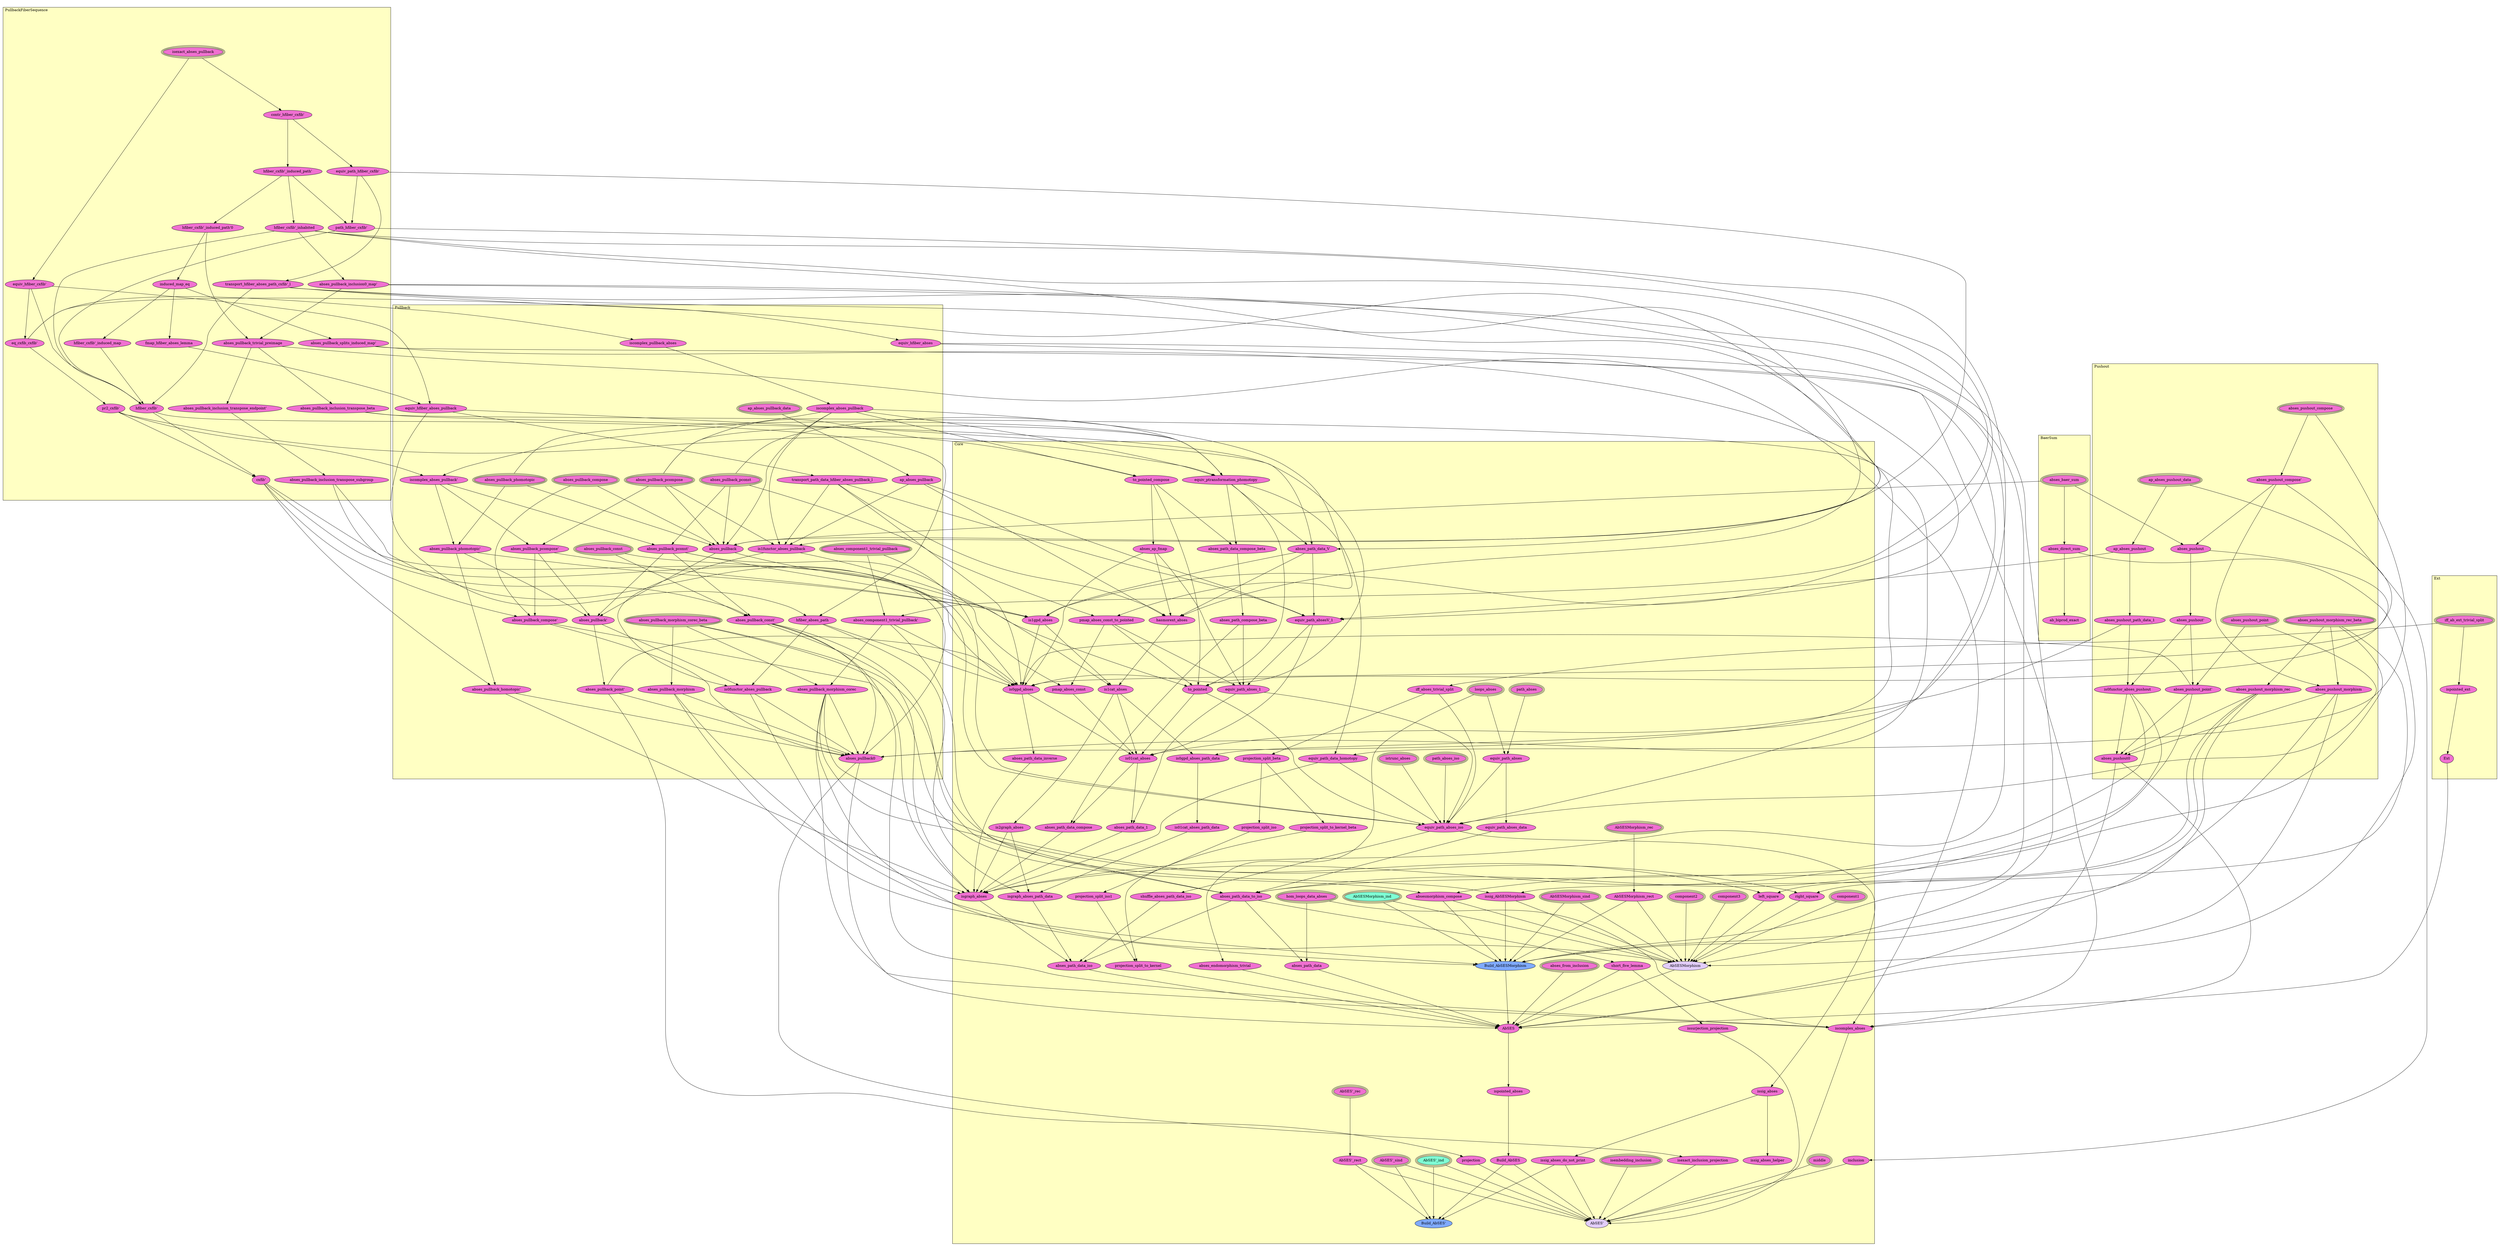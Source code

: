 digraph HoTT_Algebra_AbGroups_AbSES {
  graph [ratio=0.5]
  node [style=filled]
Core_shuffle_abses_path_data_iso [label="shuffle_abses_path_data_iso", URL=<Core.html#shuffle_abses_path_data_iso>, fillcolor="#F070D1"] ;
Pushout_abses_pushout_compose [label="abses_pushout_compose", URL=<Pushout.html#abses_pushout_compose>, peripheries=3, fillcolor="#F070D1"] ;
Core_abses_path_data_iso [label="abses_path_data_iso", URL=<Core.html#abses_path_data_iso>, fillcolor="#F070D1"] ;
Pushout_abses_pushout_compose_ [label="abses_pushout_compose'", URL=<Pushout.html#abses_pushout_compose'>, fillcolor="#F070D1"] ;
Core_AbSES [label="AbSES", URL=<Core.html#AbSES>, fillcolor="#F070D1"] ;
Core_ispointed_abses [label="ispointed_abses", URL=<Core.html#ispointed_abses>, fillcolor="#F070D1"] ;
Pushout_abses_pushout [label="abses_pushout", URL=<Pushout.html#abses_pushout>, fillcolor="#F070D1"] ;
Core_iscomplex_abses [label="iscomplex_abses", URL=<Core.html#iscomplex_abses>, fillcolor="#F070D1"] ;
Pushout_abses_pushout_ [label="abses_pushout'", URL=<Pushout.html#abses_pushout'>, fillcolor="#F070D1"] ;
Core_issig_abses [label="issig_abses", URL=<Core.html#issig_abses>, fillcolor="#F070D1"] ;
Pushout_abses_pushout_point [label="abses_pushout_point", URL=<Pushout.html#abses_pushout_point>, peripheries=3, fillcolor="#F070D1"] ;
Core_issig_abses_helper [label="issig_abses_helper", URL=<Core.html#issig_abses_helper>, fillcolor="#F070D1"] ;
Pushout_abses_pushout_point_ [label="abses_pushout_point'", URL=<Pushout.html#abses_pushout_point'>, fillcolor="#F070D1"] ;
Core_issig_abses_do_not_print [label="issig_abses_do_not_print", URL=<Core.html#issig_abses_do_not_print>, fillcolor="#F070D1"] ;
Pushout_ap_abses_pushout_data [label="ap_abses_pushout_data", URL=<Pushout.html#ap_abses_pushout_data>, peripheries=3, fillcolor="#F070D1"] ;
Pushout_ap_abses_pushout [label="ap_abses_pushout", URL=<Pushout.html#ap_abses_pushout>, fillcolor="#F070D1"] ;
Core_Build_AbSES [label="Build_AbSES", URL=<Core.html#Build_AbSES>, fillcolor="#F070D1"] ;
Core_isexact_inclusion_projection [label="isexact_inclusion_projection", URL=<Core.html#isexact_inclusion_projection>, fillcolor="#F070D1"] ;
Pushout_abses_pushout_path_data_1 [label="abses_pushout_path_data_1", URL=<Pushout.html#abses_pushout_path_data_1>, fillcolor="#F070D1"] ;
Core_issurjection_projection [label="issurjection_projection", URL=<Core.html#issurjection_projection>, fillcolor="#F070D1"] ;
Pushout_is0functor_abses_pushout [label="is0functor_abses_pushout", URL=<Pushout.html#is0functor_abses_pushout>, fillcolor="#F070D1"] ;
Core_isembedding_inclusion [label="isembedding_inclusion", URL=<Core.html#isembedding_inclusion>, peripheries=3, fillcolor="#F070D1"] ;
Pushout_abses_pushout_morphism_rec_beta [label="abses_pushout_morphism_rec_beta", URL=<Pushout.html#abses_pushout_morphism_rec_beta>, peripheries=3, fillcolor="#F070D1"] ;
Core_projection [label="projection", URL=<Core.html#projection>, fillcolor="#F070D1"] ;
Pushout_abses_pushout_morphism_rec [label="abses_pushout_morphism_rec", URL=<Pushout.html#abses_pushout_morphism_rec>, fillcolor="#F070D1"] ;
Core_inclusion [label="inclusion", URL=<Core.html#inclusion>, fillcolor="#F070D1"] ;
Pushout_abses_pushout_morphism [label="abses_pushout_morphism", URL=<Pushout.html#abses_pushout_morphism>, fillcolor="#F070D1"] ;
Core_middle [label="middle", URL=<Core.html#middle>, peripheries=3, fillcolor="#F070D1"] ;
Pushout_abses_pushout0 [label="abses_pushout0", URL=<Pushout.html#abses_pushout0>, fillcolor="#F070D1"] ;
PullbackFiberSequence_isexact_abses_pullback [label="isexact_abses_pullback", URL=<PullbackFiberSequence.html#isexact_abses_pullback>, peripheries=3, fillcolor="#F070D1"] ;
Core_AbSES__sind [label="AbSES'_sind", URL=<Core.html#AbSES'_sind>, peripheries=3, fillcolor="#F070D1"] ;
PullbackFiberSequence_contr_hfiber_cxfib_ [label="contr_hfiber_cxfib'", URL=<PullbackFiberSequence.html#contr_hfiber_cxfib'>, fillcolor="#F070D1"] ;
Core_AbSES__rec [label="AbSES'_rec", URL=<Core.html#AbSES'_rec>, peripheries=3, fillcolor="#F070D1"] ;
PullbackFiberSequence_hfiber_cxfib__induced_path_ [label="hfiber_cxfib'_induced_path'", URL=<PullbackFiberSequence.html#hfiber_cxfib'_induced_path'>, fillcolor="#F070D1"] ;
Core_AbSES__ind [label="AbSES'_ind", URL=<Core.html#AbSES'_ind>, peripheries=3, fillcolor="#7FFFD4"] ;
PullbackFiberSequence_hfiber_cxfib__induced_path_0 [label="hfiber_cxfib'_induced_path'0", URL=<PullbackFiberSequence.html#hfiber_cxfib'_induced_path'0>, fillcolor="#F070D1"] ;
Core_AbSES__rect [label="AbSES'_rect", URL=<Core.html#AbSES'_rect>, fillcolor="#F070D1"] ;
Core_Build_AbSES_ [label="Build_AbSES'", URL=<Core.html#Build_AbSES'>, fillcolor="#7FAAFF"] ;
PullbackFiberSequence_induced_map_eq [label="induced_map_eq", URL=<PullbackFiberSequence.html#induced_map_eq>, fillcolor="#F070D1"] ;
Core_AbSES_ [label="AbSES'", URL=<Core.html#AbSES'>, fillcolor="#E2CDFA"] ;
PullbackFiberSequence_fmap_hfiber_abses_lemma [label="fmap_hfiber_abses_lemma", URL=<PullbackFiberSequence.html#fmap_hfiber_abses_lemma>, fillcolor="#F070D1"] ;
PullbackFiberSequence_abses_pullback_splits_induced_map_ [label="abses_pullback_splits_induced_map'", URL=<PullbackFiberSequence.html#abses_pullback_splits_induced_map'>, fillcolor="#F070D1"] ;
BaerSum_abses_baer_sum [label="abses_baer_sum", URL=<BaerSum.html#abses_baer_sum>, peripheries=3, fillcolor="#F070D1"] ;
PullbackFiberSequence_hfiber_cxfib__induced_map [label="hfiber_cxfib'_induced_map", URL=<PullbackFiberSequence.html#hfiber_cxfib'_induced_map>, fillcolor="#F070D1"] ;
BaerSum_abses_direct_sum [label="abses_direct_sum", URL=<BaerSum.html#abses_direct_sum>, fillcolor="#F070D1"] ;
PullbackFiberSequence_hfiber_cxfib__inhabited [label="hfiber_cxfib'_inhabited", URL=<PullbackFiberSequence.html#hfiber_cxfib'_inhabited>, fillcolor="#F070D1"] ;
BaerSum_ab_biprod_exact [label="ab_biprod_exact", URL=<BaerSum.html#ab_biprod_exact>, fillcolor="#F070D1"] ;
PullbackFiberSequence_equiv_path_hfiber_cxfib_ [label="equiv_path_hfiber_cxfib'", URL=<PullbackFiberSequence.html#equiv_path_hfiber_cxfib'>, fillcolor="#F070D1"] ;
PullbackFiberSequence_transport_hfiber_abses_path_cxfib__l [label="transport_hfiber_abses_path_cxfib'_l", URL=<PullbackFiberSequence.html#transport_hfiber_abses_path_cxfib'_l>, fillcolor="#F070D1"] ;
PullbackFiberSequence_path_hfiber_cxfib_ [label="path_hfiber_cxfib'", URL=<PullbackFiberSequence.html#path_hfiber_cxfib'>, fillcolor="#F070D1"] ;
PullbackFiberSequence_equiv_hfiber_cxfib_ [label="equiv_hfiber_cxfib'", URL=<PullbackFiberSequence.html#equiv_hfiber_cxfib'>, fillcolor="#F070D1"] ;
PullbackFiberSequence_eq_cxfib_cxfib_ [label="eq_cxfib_cxfib'", URL=<PullbackFiberSequence.html#eq_cxfib_cxfib'>, fillcolor="#F070D1"] ;
PullbackFiberSequence_pr2_cxfib_ [label="pr2_cxfib'", URL=<PullbackFiberSequence.html#pr2_cxfib'>, fillcolor="#F070D1"] ;
PullbackFiberSequence_hfiber_cxfib_ [label="hfiber_cxfib'", URL=<PullbackFiberSequence.html#hfiber_cxfib'>, fillcolor="#F070D1"] ;
PullbackFiberSequence_cxfib_ [label="cxfib'", URL=<PullbackFiberSequence.html#cxfib'>, fillcolor="#F070D1"] ;
PullbackFiberSequence_abses_pullback_inclusion0_map_ [label="abses_pullback_inclusion0_map'", URL=<PullbackFiberSequence.html#abses_pullback_inclusion0_map'>, fillcolor="#F070D1"] ;
PullbackFiberSequence_abses_pullback_trivial_preimage [label="abses_pullback_trivial_preimage", URL=<PullbackFiberSequence.html#abses_pullback_trivial_preimage>, fillcolor="#F070D1"] ;
PullbackFiberSequence_abses_pullback_inclusion_transpose_beta [label="abses_pullback_inclusion_transpose_beta", URL=<PullbackFiberSequence.html#abses_pullback_inclusion_transpose_beta>, fillcolor="#F070D1"] ;
PullbackFiberSequence_abses_pullback_inclusion_transpose_endpoint_ [label="abses_pullback_inclusion_transpose_endpoint'", URL=<PullbackFiberSequence.html#abses_pullback_inclusion_transpose_endpoint'>, fillcolor="#F070D1"] ;
PullbackFiberSequence_abses_pullback_inclusion_transpose_subgroup [label="abses_pullback_inclusion_transpose_subgroup", URL=<PullbackFiberSequence.html#abses_pullback_inclusion_transpose_subgroup>, fillcolor="#F070D1"] ;
Pullback_equiv_hfiber_abses_pullback [label="equiv_hfiber_abses_pullback", URL=<Pullback.html#equiv_hfiber_abses_pullback>, fillcolor="#F070D1"] ;
Pullback_transport_path_data_hfiber_abses_pullback_l [label="transport_path_data_hfiber_abses_pullback_l", URL=<Pullback.html#transport_path_data_hfiber_abses_pullback_l>, fillcolor="#F070D1"] ;
Pullback_hfiber_abses_path [label="hfiber_abses_path", URL=<Pullback.html#hfiber_abses_path>, fillcolor="#F070D1"] ;
Pullback_equiv_hfiber_abses [label="equiv_hfiber_abses", URL=<Pullback.html#equiv_hfiber_abses>, fillcolor="#F070D1"] ;
Pullback_iscomplex_pullback_abses [label="iscomplex_pullback_abses", URL=<Pullback.html#iscomplex_pullback_abses>, fillcolor="#F070D1"] ;
Pullback_iscomplex_abses_pullback [label="iscomplex_abses_pullback", URL=<Pullback.html#iscomplex_abses_pullback>, fillcolor="#F070D1"] ;
Pullback_iscomplex_abses_pullback_ [label="iscomplex_abses_pullback'", URL=<Pullback.html#iscomplex_abses_pullback'>, fillcolor="#F070D1"] ;
Pullback_abses_pullback_phomotopic [label="abses_pullback_phomotopic", URL=<Pullback.html#abses_pullback_phomotopic>, peripheries=3, fillcolor="#F070D1"] ;
Pullback_abses_pullback_phomotopic_ [label="abses_pullback_phomotopic'", URL=<Pullback.html#abses_pullback_phomotopic'>, fillcolor="#F070D1"] ;
Pullback_abses_pullback_homotopic_ [label="abses_pullback_homotopic'", URL=<Pullback.html#abses_pullback_homotopic'>, fillcolor="#F070D1"] ;
Pullback_abses_pullback_pconst [label="abses_pullback_pconst", URL=<Pullback.html#abses_pullback_pconst>, peripheries=3, fillcolor="#F070D1"] ;
Pullback_abses_pullback_pconst_ [label="abses_pullback_pconst'", URL=<Pullback.html#abses_pullback_pconst'>, fillcolor="#F070D1"] ;
Pullback_abses_pullback_const [label="abses_pullback_const", URL=<Pullback.html#abses_pullback_const>, peripheries=3, fillcolor="#F070D1"] ;
Pullback_abses_pullback_const_ [label="abses_pullback_const'", URL=<Pullback.html#abses_pullback_const'>, fillcolor="#F070D1"] ;
Pullback_abses_pullback_pcompose [label="abses_pullback_pcompose", URL=<Pullback.html#abses_pullback_pcompose>, peripheries=3, fillcolor="#F070D1"] ;
Pullback_abses_pullback_pcompose_ [label="abses_pullback_pcompose'", URL=<Pullback.html#abses_pullback_pcompose'>, fillcolor="#F070D1"] ;
Pullback_abses_pullback_compose [label="abses_pullback_compose", URL=<Pullback.html#abses_pullback_compose>, peripheries=3, fillcolor="#F070D1"] ;
Pullback_abses_pullback_compose_ [label="abses_pullback_compose'", URL=<Pullback.html#abses_pullback_compose'>, fillcolor="#F070D1"] ;
Pullback_abses_pullback [label="abses_pullback", URL=<Pullback.html#abses_pullback>, fillcolor="#F070D1"] ;
Pullback_abses_pullback_ [label="abses_pullback'", URL=<Pullback.html#abses_pullback'>, fillcolor="#F070D1"] ;
Pullback_abses_pullback_point_ [label="abses_pullback_point'", URL=<Pullback.html#abses_pullback_point'>, fillcolor="#F070D1"] ;
Pullback_ap_abses_pullback_data [label="ap_abses_pullback_data", URL=<Pullback.html#ap_abses_pullback_data>, peripheries=3, fillcolor="#F070D1"] ;
Pullback_ap_abses_pullback [label="ap_abses_pullback", URL=<Pullback.html#ap_abses_pullback>, fillcolor="#F070D1"] ;
Pullback_is1functor_abses_pullback [label="is1functor_abses_pullback", URL=<Pullback.html#is1functor_abses_pullback>, fillcolor="#F070D1"] ;
Pullback_is0functor_abses_pullback [label="is0functor_abses_pullback", URL=<Pullback.html#is0functor_abses_pullback>, fillcolor="#F070D1"] ;
Pullback_abses_component1_trivial_pullback [label="abses_component1_trivial_pullback", URL=<Pullback.html#abses_component1_trivial_pullback>, peripheries=3, fillcolor="#F070D1"] ;
Pullback_abses_component1_trivial_pullback_ [label="abses_component1_trivial_pullback'", URL=<Pullback.html#abses_component1_trivial_pullback'>, fillcolor="#F070D1"] ;
Pullback_abses_pullback_morphism_corec_beta [label="abses_pullback_morphism_corec_beta", URL=<Pullback.html#abses_pullback_morphism_corec_beta>, peripheries=3, fillcolor="#F070D1"] ;
Pullback_abses_pullback_morphism_corec [label="abses_pullback_morphism_corec", URL=<Pullback.html#abses_pullback_morphism_corec>, fillcolor="#F070D1"] ;
Pullback_abses_pullback_morphism [label="abses_pullback_morphism", URL=<Pullback.html#abses_pullback_morphism>, fillcolor="#F070D1"] ;
Pullback_abses_pullback0 [label="abses_pullback0", URL=<Pullback.html#abses_pullback0>, fillcolor="#F070D1"] ;
Ext_iff_ab_ext_trivial_split [label="iff_ab_ext_trivial_split", URL=<Ext.html#iff_ab_ext_trivial_split>, peripheries=3, fillcolor="#F070D1"] ;
Ext_ispointed_ext [label="ispointed_ext", URL=<Ext.html#ispointed_ext>, fillcolor="#F070D1"] ;
Ext_Ext [label="Ext", URL=<Ext.html#Ext>, fillcolor="#F070D1"] ;
Core_abses_from_inclusion [label="abses_from_inclusion", URL=<Core.html#abses_from_inclusion>, peripheries=3, fillcolor="#F070D1"] ;
Core_iff_abses_trivial_split [label="iff_abses_trivial_split", URL=<Core.html#iff_abses_trivial_split>, fillcolor="#F070D1"] ;
Core_projection_split_beta [label="projection_split_beta", URL=<Core.html#projection_split_beta>, fillcolor="#F070D1"] ;
Core_projection_split_iso [label="projection_split_iso", URL=<Core.html#projection_split_iso>, fillcolor="#F070D1"] ;
Core_projection_split_iso1 [label="projection_split_iso1", URL=<Core.html#projection_split_iso1>, fillcolor="#F070D1"] ;
Core_projection_split_to_kernel_beta [label="projection_split_to_kernel_beta", URL=<Core.html#projection_split_to_kernel_beta>, fillcolor="#F070D1"] ;
Core_projection_split_to_kernel [label="projection_split_to_kernel", URL=<Core.html#projection_split_to_kernel>, fillcolor="#F070D1"] ;
Core_absesmorphism_compose [label="absesmorphism_compose", URL=<Core.html#absesmorphism_compose>, fillcolor="#F070D1"] ;
Core_issig_AbSESMorphism [label="issig_AbSESMorphism", URL=<Core.html#issig_AbSESMorphism>, fillcolor="#F070D1"] ;
Core_right_square [label="right_square", URL=<Core.html#right_square>, fillcolor="#F070D1"] ;
Core_left_square [label="left_square", URL=<Core.html#left_square>, fillcolor="#F070D1"] ;
Core_component3 [label="component3", URL=<Core.html#component3>, peripheries=3, fillcolor="#F070D1"] ;
Core_component2 [label="component2", URL=<Core.html#component2>, peripheries=3, fillcolor="#F070D1"] ;
Core_component1 [label="component1", URL=<Core.html#component1>, peripheries=3, fillcolor="#F070D1"] ;
Core_AbSESMorphism_sind [label="AbSESMorphism_sind", URL=<Core.html#AbSESMorphism_sind>, peripheries=3, fillcolor="#F070D1"] ;
Core_AbSESMorphism_rec [label="AbSESMorphism_rec", URL=<Core.html#AbSESMorphism_rec>, peripheries=3, fillcolor="#F070D1"] ;
Core_AbSESMorphism_ind [label="AbSESMorphism_ind", URL=<Core.html#AbSESMorphism_ind>, peripheries=3, fillcolor="#7FFFD4"] ;
Core_AbSESMorphism_rect [label="AbSESMorphism_rect", URL=<Core.html#AbSESMorphism_rect>, fillcolor="#F070D1"] ;
Core_Build_AbSESMorphism [label="Build_AbSESMorphism", URL=<Core.html#Build_AbSESMorphism>, fillcolor="#7FAAFF"] ;
Core_AbSESMorphism [label="AbSESMorphism", URL=<Core.html#AbSESMorphism>, fillcolor="#E2CDFA"] ;
Core_hom_loops_data_abses [label="hom_loops_data_abses", URL=<Core.html#hom_loops_data_abses>, peripheries=3, fillcolor="#F070D1"] ;
Core_loops_abses [label="loops_abses", URL=<Core.html#loops_abses>, peripheries=3, fillcolor="#F070D1"] ;
Core_abses_endomorphism_trivial [label="abses_endomorphism_trivial", URL=<Core.html#abses_endomorphism_trivial>, fillcolor="#F070D1"] ;
Core_equiv_ptransformation_phomotopy [label="equiv_ptransformation_phomotopy", URL=<Core.html#equiv_ptransformation_phomotopy>, fillcolor="#F070D1"] ;
Core_to_pointed_compose [label="to_pointed_compose", URL=<Core.html#to_pointed_compose>, fillcolor="#F070D1"] ;
Core_abses_ap_fmap [label="abses_ap_fmap", URL=<Core.html#abses_ap_fmap>, fillcolor="#F070D1"] ;
Core_pmap_abses_const_to_pointed [label="pmap_abses_const_to_pointed", URL=<Core.html#pmap_abses_const_to_pointed>, fillcolor="#F070D1"] ;
Core_to_pointed [label="to_pointed", URL=<Core.html#to_pointed>, fillcolor="#F070D1"] ;
Core_pmap_abses_const [label="pmap_abses_const", URL=<Core.html#pmap_abses_const>, fillcolor="#F070D1"] ;
Core_equiv_path_data_homotopy [label="equiv_path_data_homotopy", URL=<Core.html#equiv_path_data_homotopy>, fillcolor="#F070D1"] ;
Core_abses_path_data_compose_beta [label="abses_path_data_compose_beta", URL=<Core.html#abses_path_data_compose_beta>, fillcolor="#F070D1"] ;
Core_abses_path_compose_beta [label="abses_path_compose_beta", URL=<Core.html#abses_path_compose_beta>, fillcolor="#F070D1"] ;
Core_abses_path_data_V [label="abses_path_data_V", URL=<Core.html#abses_path_data_V>, fillcolor="#F070D1"] ;
Core_equiv_path_absesV_1 [label="equiv_path_absesV_1", URL=<Core.html#equiv_path_absesV_1>, fillcolor="#F070D1"] ;
Core_equiv_path_abses_1 [label="equiv_path_abses_1", URL=<Core.html#equiv_path_abses_1>, fillcolor="#F070D1"] ;
Core_hasmorext_abses [label="hasmorext_abses", URL=<Core.html#hasmorext_abses>, fillcolor="#F070D1"] ;
Core_is1gpd_abses [label="is1gpd_abses", URL=<Core.html#is1gpd_abses>, fillcolor="#F070D1"] ;
Core_is1cat_abses [label="is1cat_abses", URL=<Core.html#is1cat_abses>, fillcolor="#F070D1"] ;
Core_is2graph_abses [label="is2graph_abses", URL=<Core.html#is2graph_abses>, fillcolor="#F070D1"] ;
Core_is0gpd_abses [label="is0gpd_abses", URL=<Core.html#is0gpd_abses>, fillcolor="#F070D1"] ;
Core_abses_path_data_inverse [label="abses_path_data_inverse", URL=<Core.html#abses_path_data_inverse>, fillcolor="#F070D1"] ;
Core_is01cat_abses [label="is01cat_abses", URL=<Core.html#is01cat_abses>, fillcolor="#F070D1"] ;
Core_abses_path_data_compose [label="abses_path_data_compose", URL=<Core.html#abses_path_data_compose>, fillcolor="#F070D1"] ;
Core_abses_path_data_1 [label="abses_path_data_1", URL=<Core.html#abses_path_data_1>, fillcolor="#F070D1"] ;
Core_isgraph_abses [label="isgraph_abses", URL=<Core.html#isgraph_abses>, fillcolor="#F070D1"] ;
Core_is0gpd_abses_path_data [label="is0gpd_abses_path_data", URL=<Core.html#is0gpd_abses_path_data>, fillcolor="#F070D1"] ;
Core_is01cat_abses_path_data [label="is01cat_abses_path_data", URL=<Core.html#is01cat_abses_path_data>, fillcolor="#F070D1"] ;
Core_isgraph_abses_path_data [label="isgraph_abses_path_data", URL=<Core.html#isgraph_abses_path_data>, fillcolor="#F070D1"] ;
Core_path_abses [label="path_abses", URL=<Core.html#path_abses>, peripheries=3, fillcolor="#F070D1"] ;
Core_equiv_path_abses [label="equiv_path_abses", URL=<Core.html#equiv_path_abses>, fillcolor="#F070D1"] ;
Core_equiv_path_abses_data [label="equiv_path_abses_data", URL=<Core.html#equiv_path_abses_data>, fillcolor="#F070D1"] ;
Core_abses_path_data_to_iso [label="abses_path_data_to_iso", URL=<Core.html#abses_path_data_to_iso>, fillcolor="#F070D1"] ;
Core_abses_path_data [label="abses_path_data", URL=<Core.html#abses_path_data>, fillcolor="#F070D1"] ;
Core_short_five_lemma [label="short_five_lemma", URL=<Core.html#short_five_lemma>, fillcolor="#F070D1"] ;
Core_path_abses_iso [label="path_abses_iso", URL=<Core.html#path_abses_iso>, peripheries=3, fillcolor="#F070D1"] ;
Core_istrunc_abses [label="istrunc_abses", URL=<Core.html#istrunc_abses>, peripheries=3, fillcolor="#F070D1"] ;
Core_equiv_path_abses_iso [label="equiv_path_abses_iso", URL=<Core.html#equiv_path_abses_iso>, fillcolor="#F070D1"] ;
  Core_shuffle_abses_path_data_iso -> Core_abses_path_data_iso [] ;
  Pushout_abses_pushout_compose -> Pushout_abses_pushout_compose_ [] ;
  Pushout_abses_pushout_compose -> Core_equiv_path_data_homotopy [] ;
  Core_abses_path_data_iso -> Core_AbSES [] ;
  Pushout_abses_pushout_compose_ -> Pushout_abses_pushout [] ;
  Pushout_abses_pushout_compose_ -> Pushout_abses_pushout_morphism [] ;
  Pushout_abses_pushout_compose_ -> Core_inclusion [] ;
  Core_AbSES -> Core_ispointed_abses [] ;
  Core_ispointed_abses -> Core_Build_AbSES [] ;
  Pushout_abses_pushout -> Pushout_abses_pushout_ [] ;
  Pushout_abses_pushout -> Core_to_pointed [] ;
  Core_iscomplex_abses -> Core_AbSES_ [] ;
  Pushout_abses_pushout_ -> Pushout_abses_pushout_point_ [] ;
  Pushout_abses_pushout_ -> Pushout_is0functor_abses_pushout [] ;
  Core_issig_abses -> Core_issig_abses_helper [] ;
  Core_issig_abses -> Core_issig_abses_do_not_print [] ;
  Pushout_abses_pushout_point -> Pushout_abses_pushout_point_ [] ;
  Pushout_abses_pushout_point -> Core_equiv_path_abses_iso [] ;
  Pushout_abses_pushout_point_ -> Pushout_abses_pushout0 [] ;
  Pushout_abses_pushout_point_ -> Core_is0gpd_abses [] ;
  Pushout_abses_pushout_point_ -> Core_abses_path_data_to_iso [] ;
  Core_issig_abses_do_not_print -> Core_Build_AbSES_ [] ;
  Core_issig_abses_do_not_print -> Core_AbSES_ [] ;
  Pushout_ap_abses_pushout_data -> Pushout_ap_abses_pushout [] ;
  Pushout_ap_abses_pushout_data -> Core_is0gpd_abses [] ;
  Pushout_ap_abses_pushout -> Pushout_abses_pushout_path_data_1 [] ;
  Pushout_ap_abses_pushout -> Core_equiv_path_absesV_1 [] ;
  Core_Build_AbSES -> Core_Build_AbSES_ [] ;
  Core_Build_AbSES -> Core_AbSES_ [] ;
  Core_isexact_inclusion_projection -> Core_AbSES_ [] ;
  Pushout_abses_pushout_path_data_1 -> Pushout_is0functor_abses_pushout [] ;
  Pushout_abses_pushout_path_data_1 -> Core_is01cat_abses [] ;
  Core_issurjection_projection -> Core_AbSES_ [] ;
  Pushout_is0functor_abses_pushout -> Pushout_abses_pushout0 [] ;
  Pushout_is0functor_abses_pushout -> Core_isgraph_abses [] ;
  Pushout_is0functor_abses_pushout -> Core_abses_path_data_to_iso [] ;
  Core_isembedding_inclusion -> Core_AbSES_ [] ;
  Pushout_abses_pushout_morphism_rec_beta -> Pushout_abses_pushout_morphism_rec [] ;
  Pushout_abses_pushout_morphism_rec_beta -> Pushout_abses_pushout_morphism [] ;
  Pushout_abses_pushout_morphism_rec_beta -> Core_absesmorphism_compose [] ;
  Pushout_abses_pushout_morphism_rec_beta -> Core_issig_AbSESMorphism [] ;
  Core_projection -> Core_AbSES_ [] ;
  Pushout_abses_pushout_morphism_rec -> Pushout_abses_pushout0 [] ;
  Pushout_abses_pushout_morphism_rec -> Core_right_square [] ;
  Pushout_abses_pushout_morphism_rec -> Core_left_square [] ;
  Pushout_abses_pushout_morphism_rec -> Core_Build_AbSESMorphism [] ;
  Core_inclusion -> Core_AbSES_ [] ;
  Pushout_abses_pushout_morphism -> Pushout_abses_pushout0 [] ;
  Pushout_abses_pushout_morphism -> Core_Build_AbSESMorphism [] ;
  Pushout_abses_pushout_morphism -> Core_AbSESMorphism [] ;
  Core_middle -> Core_AbSES_ [] ;
  Pushout_abses_pushout0 -> Core_AbSES [] ;
  Pushout_abses_pushout0 -> Core_iscomplex_abses [] ;
  PullbackFiberSequence_isexact_abses_pullback -> PullbackFiberSequence_contr_hfiber_cxfib_ [] ;
  PullbackFiberSequence_isexact_abses_pullback -> PullbackFiberSequence_equiv_hfiber_cxfib_ [] ;
  Core_AbSES__sind -> Core_Build_AbSES_ [] ;
  Core_AbSES__sind -> Core_AbSES_ [] ;
  PullbackFiberSequence_contr_hfiber_cxfib_ -> PullbackFiberSequence_hfiber_cxfib__induced_path_ [] ;
  PullbackFiberSequence_contr_hfiber_cxfib_ -> PullbackFiberSequence_equiv_path_hfiber_cxfib_ [] ;
  Core_AbSES__rec -> Core_AbSES__rect [] ;
  PullbackFiberSequence_hfiber_cxfib__induced_path_ -> PullbackFiberSequence_hfiber_cxfib__induced_path_0 [] ;
  PullbackFiberSequence_hfiber_cxfib__induced_path_ -> PullbackFiberSequence_hfiber_cxfib__inhabited [] ;
  PullbackFiberSequence_hfiber_cxfib__induced_path_ -> PullbackFiberSequence_path_hfiber_cxfib_ [] ;
  Core_AbSES__ind -> Core_Build_AbSES_ [] ;
  Core_AbSES__ind -> Core_AbSES_ [] ;
  PullbackFiberSequence_hfiber_cxfib__induced_path_0 -> PullbackFiberSequence_induced_map_eq [] ;
  PullbackFiberSequence_hfiber_cxfib__induced_path_0 -> PullbackFiberSequence_abses_pullback_trivial_preimage [] ;
  Core_AbSES__rect -> Core_Build_AbSES_ [] ;
  Core_AbSES__rect -> Core_AbSES_ [] ;
  PullbackFiberSequence_induced_map_eq -> PullbackFiberSequence_fmap_hfiber_abses_lemma [] ;
  PullbackFiberSequence_induced_map_eq -> PullbackFiberSequence_abses_pullback_splits_induced_map_ [] ;
  PullbackFiberSequence_induced_map_eq -> PullbackFiberSequence_hfiber_cxfib__induced_map [] ;
  PullbackFiberSequence_fmap_hfiber_abses_lemma -> Pullback_equiv_hfiber_abses_pullback [] ;
  PullbackFiberSequence_abses_pullback_splits_induced_map_ -> Pullback_abses_pullback0 [] ;
  PullbackFiberSequence_abses_pullback_splits_induced_map_ -> Core_iscomplex_abses [] ;
  BaerSum_abses_baer_sum -> Pushout_abses_pushout [] ;
  BaerSum_abses_baer_sum -> Pullback_abses_pullback [] ;
  BaerSum_abses_baer_sum -> BaerSum_abses_direct_sum [] ;
  PullbackFiberSequence_hfiber_cxfib__induced_map -> PullbackFiberSequence_hfiber_cxfib_ [] ;
  BaerSum_abses_direct_sum -> Core_AbSES [] ;
  BaerSum_abses_direct_sum -> BaerSum_ab_biprod_exact [] ;
  PullbackFiberSequence_hfiber_cxfib__inhabited -> PullbackFiberSequence_hfiber_cxfib_ [] ;
  PullbackFiberSequence_hfiber_cxfib__inhabited -> PullbackFiberSequence_abses_pullback_inclusion0_map_ [] ;
  PullbackFiberSequence_hfiber_cxfib__inhabited -> Pullback_abses_pullback [] ;
  PullbackFiberSequence_hfiber_cxfib__inhabited -> Pullback_abses_component1_trivial_pullback_ [] ;
  PullbackFiberSequence_hfiber_cxfib__inhabited -> Core_is1gpd_abses [] ;
  PullbackFiberSequence_equiv_path_hfiber_cxfib_ -> PullbackFiberSequence_transport_hfiber_abses_path_cxfib__l [] ;
  PullbackFiberSequence_equiv_path_hfiber_cxfib_ -> PullbackFiberSequence_path_hfiber_cxfib_ [] ;
  PullbackFiberSequence_equiv_path_hfiber_cxfib_ -> Core_abses_path_data_V [] ;
  PullbackFiberSequence_transport_hfiber_abses_path_cxfib__l -> PullbackFiberSequence_hfiber_cxfib_ [] ;
  PullbackFiberSequence_transport_hfiber_abses_path_cxfib__l -> Pullback_is1functor_abses_pullback [] ;
  PullbackFiberSequence_transport_hfiber_abses_path_cxfib__l -> Core_equiv_path_absesV_1 [] ;
  PullbackFiberSequence_transport_hfiber_abses_path_cxfib__l -> Core_hasmorext_abses [] ;
  PullbackFiberSequence_path_hfiber_cxfib_ -> PullbackFiberSequence_hfiber_cxfib_ [] ;
  PullbackFiberSequence_path_hfiber_cxfib_ -> Core_is0gpd_abses_path_data [] ;
  PullbackFiberSequence_equiv_hfiber_cxfib_ -> PullbackFiberSequence_eq_cxfib_cxfib_ [] ;
  PullbackFiberSequence_equiv_hfiber_cxfib_ -> PullbackFiberSequence_hfiber_cxfib_ [] ;
  PullbackFiberSequence_equiv_hfiber_cxfib_ -> Pullback_equiv_hfiber_abses_pullback [] ;
  PullbackFiberSequence_eq_cxfib_cxfib_ -> PullbackFiberSequence_pr2_cxfib_ [] ;
  PullbackFiberSequence_eq_cxfib_cxfib_ -> Pullback_equiv_hfiber_abses [] ;
  PullbackFiberSequence_eq_cxfib_cxfib_ -> Pullback_iscomplex_pullback_abses [] ;
  PullbackFiberSequence_pr2_cxfib_ -> PullbackFiberSequence_cxfib_ [] ;
  PullbackFiberSequence_pr2_cxfib_ -> Pullback_iscomplex_abses_pullback_ [] ;
  PullbackFiberSequence_pr2_cxfib_ -> Core_equiv_ptransformation_phomotopy [] ;
  PullbackFiberSequence_hfiber_cxfib_ -> PullbackFiberSequence_cxfib_ [] ;
  PullbackFiberSequence_hfiber_cxfib_ -> Pullback_hfiber_abses_path [] ;
  PullbackFiberSequence_cxfib_ -> Pullback_abses_pullback_homotopic_ [] ;
  PullbackFiberSequence_cxfib_ -> Pullback_abses_pullback_const_ [] ;
  PullbackFiberSequence_cxfib_ -> Pullback_abses_pullback_compose_ [] ;
  PullbackFiberSequence_cxfib_ -> Core_is0gpd_abses [] ;
  PullbackFiberSequence_abses_pullback_inclusion0_map_ -> PullbackFiberSequence_abses_pullback_trivial_preimage [] ;
  PullbackFiberSequence_abses_pullback_inclusion0_map_ -> Core_Build_AbSESMorphism [] ;
  PullbackFiberSequence_abses_pullback_inclusion0_map_ -> Core_AbSESMorphism [] ;
  PullbackFiberSequence_abses_pullback_trivial_preimage -> PullbackFiberSequence_abses_pullback_inclusion_transpose_beta [] ;
  PullbackFiberSequence_abses_pullback_trivial_preimage -> PullbackFiberSequence_abses_pullback_inclusion_transpose_endpoint_ [] ;
  PullbackFiberSequence_abses_pullback_trivial_preimage -> Core_iscomplex_abses [] ;
  PullbackFiberSequence_abses_pullback_inclusion_transpose_beta -> Pullback_abses_pullback0 [] ;
  PullbackFiberSequence_abses_pullback_inclusion_transpose_beta -> Core_is0gpd_abses [] ;
  PullbackFiberSequence_abses_pullback_inclusion_transpose_endpoint_ -> PullbackFiberSequence_abses_pullback_inclusion_transpose_subgroup [] ;
  PullbackFiberSequence_abses_pullback_inclusion_transpose_subgroup -> Pullback_abses_pullback0 [] ;
  PullbackFiberSequence_abses_pullback_inclusion_transpose_subgroup -> Core_is0gpd_abses [] ;
  Pullback_equiv_hfiber_abses_pullback -> Pullback_transport_path_data_hfiber_abses_pullback_l [] ;
  Pullback_equiv_hfiber_abses_pullback -> Pullback_hfiber_abses_path [] ;
  Pullback_equiv_hfiber_abses_pullback -> Core_abses_path_data_V [] ;
  Pullback_transport_path_data_hfiber_abses_pullback_l -> Pullback_is1functor_abses_pullback [] ;
  Pullback_transport_path_data_hfiber_abses_pullback_l -> Core_equiv_path_absesV_1 [] ;
  Pullback_transport_path_data_hfiber_abses_pullback_l -> Core_hasmorext_abses [] ;
  Pullback_transport_path_data_hfiber_abses_pullback_l -> Core_is0gpd_abses [] ;
  Pullback_hfiber_abses_path -> Pullback_is0functor_abses_pullback [] ;
  Pullback_hfiber_abses_path -> Core_is0gpd_abses [] ;
  Pullback_hfiber_abses_path -> Core_isgraph_abses_path_data [] ;
  Pullback_equiv_hfiber_abses -> Core_isgraph_abses [] ;
  Pullback_equiv_hfiber_abses -> Core_equiv_path_abses_iso [] ;
  Pullback_iscomplex_pullback_abses -> Pullback_iscomplex_abses_pullback [] ;
  Pullback_iscomplex_abses_pullback -> Pullback_iscomplex_abses_pullback_ [] ;
  Pullback_iscomplex_abses_pullback -> Pullback_abses_pullback [] ;
  Pullback_iscomplex_abses_pullback -> Pullback_is1functor_abses_pullback [] ;
  Pullback_iscomplex_abses_pullback -> Core_equiv_ptransformation_phomotopy [] ;
  Pullback_iscomplex_abses_pullback -> Core_to_pointed_compose [] ;
  Pullback_iscomplex_abses_pullback -> Core_pmap_abses_const_to_pointed [] ;
  Pullback_iscomplex_abses_pullback_ -> Pullback_abses_pullback_phomotopic_ [] ;
  Pullback_iscomplex_abses_pullback_ -> Pullback_abses_pullback_pconst_ [] ;
  Pullback_iscomplex_abses_pullback_ -> Pullback_abses_pullback_pcompose_ [] ;
  Pullback_abses_pullback_phomotopic -> Pullback_abses_pullback_phomotopic_ [] ;
  Pullback_abses_pullback_phomotopic -> Pullback_abses_pullback [] ;
  Pullback_abses_pullback_phomotopic -> Core_equiv_ptransformation_phomotopy [] ;
  Pullback_abses_pullback_phomotopic_ -> Pullback_abses_pullback_homotopic_ [] ;
  Pullback_abses_pullback_phomotopic_ -> Pullback_abses_pullback_ [] ;
  Pullback_abses_pullback_phomotopic_ -> Core_is1gpd_abses [] ;
  Pullback_abses_pullback_homotopic_ -> Pullback_abses_pullback0 [] ;
  Pullback_abses_pullback_homotopic_ -> Core_isgraph_abses [] ;
  Pullback_abses_pullback_pconst -> Pullback_abses_pullback_pconst_ [] ;
  Pullback_abses_pullback_pconst -> Pullback_abses_pullback [] ;
  Pullback_abses_pullback_pconst -> Core_equiv_ptransformation_phomotopy [] ;
  Pullback_abses_pullback_pconst -> Core_pmap_abses_const_to_pointed [] ;
  Pullback_abses_pullback_pconst_ -> Pullback_abses_pullback_const_ [] ;
  Pullback_abses_pullback_pconst_ -> Pullback_abses_pullback_ [] ;
  Pullback_abses_pullback_pconst_ -> Core_pmap_abses_const [] ;
  Pullback_abses_pullback_pconst_ -> Core_is1gpd_abses [] ;
  Pullback_abses_pullback_const -> Pullback_abses_pullback_const_ [] ;
  Pullback_abses_pullback_const -> Core_equiv_path_abses_iso [] ;
  Pullback_abses_pullback_const_ -> Pullback_abses_pullback0 [] ;
  Pullback_abses_pullback_const_ -> Core_isgraph_abses [] ;
  Pullback_abses_pullback_const_ -> Core_abses_path_data_to_iso [] ;
  Pullback_abses_pullback_const_ -> Core_iscomplex_abses [] ;
  Pullback_abses_pullback_pcompose -> Pullback_abses_pullback_pcompose_ [] ;
  Pullback_abses_pullback_pcompose -> Pullback_abses_pullback [] ;
  Pullback_abses_pullback_pcompose -> Pullback_is1functor_abses_pullback [] ;
  Pullback_abses_pullback_pcompose -> Core_equiv_ptransformation_phomotopy [] ;
  Pullback_abses_pullback_pcompose -> Core_to_pointed_compose [] ;
  Pullback_abses_pullback_pcompose_ -> Pullback_abses_pullback_compose_ [] ;
  Pullback_abses_pullback_pcompose_ -> Pullback_abses_pullback_ [] ;
  Pullback_abses_pullback_pcompose_ -> Core_is1gpd_abses [] ;
  Pullback_abses_pullback_compose -> Pullback_abses_pullback_compose_ [] ;
  Pullback_abses_pullback_compose -> Pullback_abses_pullback [] ;
  Pullback_abses_pullback_compose_ -> Pullback_abses_pullback0 [] ;
  Pullback_abses_pullback_compose_ -> Core_isgraph_abses [] ;
  Pullback_abses_pullback -> Pullback_abses_pullback_ [] ;
  Pullback_abses_pullback -> Core_to_pointed [] ;
  Pullback_abses_pullback_ -> Pullback_abses_pullback_point_ [] ;
  Pullback_abses_pullback_ -> Pullback_is0functor_abses_pullback [] ;
  Pullback_abses_pullback_point_ -> Pullback_abses_pullback0 [] ;
  Pullback_abses_pullback_point_ -> Core_is0gpd_abses [] ;
  Pullback_abses_pullback_point_ -> Core_projection [] ;
  Pullback_ap_abses_pullback_data -> Pullback_ap_abses_pullback [] ;
  Pullback_ap_abses_pullback -> Pullback_is1functor_abses_pullback [] ;
  Pullback_ap_abses_pullback -> Core_equiv_path_absesV_1 [] ;
  Pullback_ap_abses_pullback -> Core_hasmorext_abses [] ;
  Pullback_is1functor_abses_pullback -> Pullback_is0functor_abses_pullback [] ;
  Pullback_is1functor_abses_pullback -> Core_is1cat_abses [] ;
  Pullback_is0functor_abses_pullback -> Pullback_abses_pullback0 [] ;
  Pullback_is0functor_abses_pullback -> Core_isgraph_abses [] ;
  Pullback_abses_component1_trivial_pullback -> Pullback_abses_component1_trivial_pullback_ [] ;
  Pullback_abses_component1_trivial_pullback -> Core_equiv_path_abses_iso [] ;
  Pullback_abses_component1_trivial_pullback_ -> Pullback_abses_pullback_morphism_corec [] ;
  Pullback_abses_component1_trivial_pullback_ -> Core_is0gpd_abses [] ;
  Pullback_abses_component1_trivial_pullback_ -> Core_abses_path_data_to_iso [] ;
  Pullback_abses_pullback_morphism_corec_beta -> Pullback_abses_pullback_morphism_corec [] ;
  Pullback_abses_pullback_morphism_corec_beta -> Pullback_abses_pullback_morphism [] ;
  Pullback_abses_pullback_morphism_corec_beta -> Core_absesmorphism_compose [] ;
  Pullback_abses_pullback_morphism_corec_beta -> Core_issig_AbSESMorphism [] ;
  Pullback_abses_pullback_morphism_corec -> Pullback_abses_pullback0 [] ;
  Pullback_abses_pullback_morphism_corec -> Core_right_square [] ;
  Pullback_abses_pullback_morphism_corec -> Core_left_square [] ;
  Pullback_abses_pullback_morphism_corec -> Core_Build_AbSESMorphism [] ;
  Pullback_abses_pullback_morphism_corec -> Core_iscomplex_abses [] ;
  Pullback_abses_pullback_morphism -> Pullback_abses_pullback0 [] ;
  Pullback_abses_pullback_morphism -> Core_Build_AbSESMorphism [] ;
  Pullback_abses_pullback_morphism -> Core_AbSESMorphism [] ;
  Pullback_abses_pullback0 -> Core_AbSES [] ;
  Pullback_abses_pullback0 -> Core_isexact_inclusion_projection [] ;
  Ext_iff_ab_ext_trivial_split -> Ext_ispointed_ext [] ;
  Ext_iff_ab_ext_trivial_split -> Core_iff_abses_trivial_split [] ;
  Ext_ispointed_ext -> Ext_Ext [] ;
  Ext_Ext -> Core_AbSES [] ;
  Core_abses_from_inclusion -> Core_AbSES [] ;
  Core_iff_abses_trivial_split -> Core_projection_split_beta [] ;
  Core_iff_abses_trivial_split -> Core_equiv_path_abses_iso [] ;
  Core_projection_split_beta -> Core_projection_split_iso [] ;
  Core_projection_split_beta -> Core_projection_split_to_kernel_beta [] ;
  Core_projection_split_iso -> Core_projection_split_iso1 [] ;
  Core_projection_split_iso1 -> Core_projection_split_to_kernel [] ;
  Core_projection_split_to_kernel_beta -> Core_projection_split_to_kernel [] ;
  Core_projection_split_to_kernel -> Core_AbSES [] ;
  Core_absesmorphism_compose -> Core_Build_AbSESMorphism [] ;
  Core_absesmorphism_compose -> Core_AbSESMorphism [] ;
  Core_issig_AbSESMorphism -> Core_Build_AbSESMorphism [] ;
  Core_issig_AbSESMorphism -> Core_AbSESMorphism [] ;
  Core_right_square -> Core_AbSESMorphism [] ;
  Core_left_square -> Core_AbSESMorphism [] ;
  Core_component3 -> Core_AbSESMorphism [] ;
  Core_component2 -> Core_AbSESMorphism [] ;
  Core_component1 -> Core_AbSESMorphism [] ;
  Core_AbSESMorphism_sind -> Core_Build_AbSESMorphism [] ;
  Core_AbSESMorphism_sind -> Core_AbSESMorphism [] ;
  Core_AbSESMorphism_rec -> Core_AbSESMorphism_rect [] ;
  Core_AbSESMorphism_ind -> Core_Build_AbSESMorphism [] ;
  Core_AbSESMorphism_ind -> Core_AbSESMorphism [] ;
  Core_AbSESMorphism_rect -> Core_Build_AbSESMorphism [] ;
  Core_AbSESMorphism_rect -> Core_AbSESMorphism [] ;
  Core_Build_AbSESMorphism -> Core_AbSES [] ;
  Core_AbSESMorphism -> Core_AbSES [] ;
  Core_hom_loops_data_abses -> Core_abses_path_data [] ;
  Core_hom_loops_data_abses -> Core_iscomplex_abses [] ;
  Core_loops_abses -> Core_abses_endomorphism_trivial [] ;
  Core_loops_abses -> Core_equiv_path_abses [] ;
  Core_abses_endomorphism_trivial -> Core_AbSES [] ;
  Core_equiv_ptransformation_phomotopy -> Core_to_pointed [] ;
  Core_equiv_ptransformation_phomotopy -> Core_equiv_path_data_homotopy [] ;
  Core_equiv_ptransformation_phomotopy -> Core_abses_path_data_compose_beta [] ;
  Core_equiv_ptransformation_phomotopy -> Core_abses_path_data_V [] ;
  Core_to_pointed_compose -> Core_abses_ap_fmap [] ;
  Core_to_pointed_compose -> Core_to_pointed [] ;
  Core_to_pointed_compose -> Core_abses_path_data_compose_beta [] ;
  Core_abses_ap_fmap -> Core_equiv_path_abses_1 [] ;
  Core_abses_ap_fmap -> Core_hasmorext_abses [] ;
  Core_abses_ap_fmap -> Core_is0gpd_abses [] ;
  Core_pmap_abses_const_to_pointed -> Core_to_pointed [] ;
  Core_pmap_abses_const_to_pointed -> Core_pmap_abses_const [] ;
  Core_pmap_abses_const_to_pointed -> Core_equiv_path_abses_1 [] ;
  Core_to_pointed -> Core_is01cat_abses [] ;
  Core_to_pointed -> Core_equiv_path_abses_iso [] ;
  Core_pmap_abses_const -> Core_is01cat_abses [] ;
  Core_equiv_path_data_homotopy -> Core_isgraph_abses [] ;
  Core_equiv_path_data_homotopy -> Core_equiv_path_abses_iso [] ;
  Core_abses_path_data_compose_beta -> Core_abses_path_compose_beta [] ;
  Core_abses_path_compose_beta -> Core_equiv_path_abses_1 [] ;
  Core_abses_path_compose_beta -> Core_abses_path_data_compose [] ;
  Core_abses_path_data_V -> Core_equiv_path_absesV_1 [] ;
  Core_abses_path_data_V -> Core_hasmorext_abses [] ;
  Core_abses_path_data_V -> Core_is1gpd_abses [] ;
  Core_equiv_path_absesV_1 -> Core_equiv_path_abses_1 [] ;
  Core_equiv_path_absesV_1 -> Core_is01cat_abses [] ;
  Core_equiv_path_abses_1 -> Core_abses_path_data_1 [] ;
  Core_equiv_path_abses_1 -> Core_equiv_path_abses_iso [] ;
  Core_hasmorext_abses -> Core_is1cat_abses [] ;
  Core_is1gpd_abses -> Core_is1cat_abses [] ;
  Core_is1gpd_abses -> Core_is0gpd_abses [] ;
  Core_is1cat_abses -> Core_is2graph_abses [] ;
  Core_is1cat_abses -> Core_is01cat_abses [] ;
  Core_is1cat_abses -> Core_is0gpd_abses_path_data [] ;
  Core_is2graph_abses -> Core_isgraph_abses [] ;
  Core_is2graph_abses -> Core_isgraph_abses_path_data [] ;
  Core_is0gpd_abses -> Core_abses_path_data_inverse [] ;
  Core_is0gpd_abses -> Core_is01cat_abses [] ;
  Core_abses_path_data_inverse -> Core_isgraph_abses [] ;
  Core_is01cat_abses -> Core_abses_path_data_compose [] ;
  Core_is01cat_abses -> Core_abses_path_data_1 [] ;
  Core_abses_path_data_compose -> Core_isgraph_abses [] ;
  Core_abses_path_data_1 -> Core_isgraph_abses [] ;
  Core_isgraph_abses -> Core_abses_path_data_iso [] ;
  Core_is0gpd_abses_path_data -> Core_is01cat_abses_path_data [] ;
  Core_is01cat_abses_path_data -> Core_isgraph_abses_path_data [] ;
  Core_isgraph_abses_path_data -> Core_abses_path_data_iso [] ;
  Core_path_abses -> Core_equiv_path_abses [] ;
  Core_equiv_path_abses -> Core_equiv_path_abses_data [] ;
  Core_equiv_path_abses -> Core_equiv_path_abses_iso [] ;
  Core_equiv_path_abses_data -> Core_abses_path_data_to_iso [] ;
  Core_abses_path_data_to_iso -> Core_abses_path_data [] ;
  Core_abses_path_data_to_iso -> Core_short_five_lemma [] ;
  Core_abses_path_data_to_iso -> Core_abses_path_data_iso [] ;
  Core_abses_path_data -> Core_AbSES [] ;
  Core_short_five_lemma -> Core_AbSES [] ;
  Core_short_five_lemma -> Core_issurjection_projection [] ;
  Core_path_abses_iso -> Core_equiv_path_abses_iso [] ;
  Core_istrunc_abses -> Core_equiv_path_abses_iso [] ;
  Core_equiv_path_abses_iso -> Core_shuffle_abses_path_data_iso [] ;
  Core_equiv_path_abses_iso -> Core_issig_abses [] ;
subgraph cluster_Ext { label="Ext"; fillcolor="#FFFFC3"; labeljust=l; style=filled 
Ext_Ext; Ext_ispointed_ext; Ext_iff_ab_ext_trivial_split; };
subgraph cluster_BaerSum { label="BaerSum"; fillcolor="#FFFFC3"; labeljust=l; style=filled 
BaerSum_ab_biprod_exact; BaerSum_abses_direct_sum; BaerSum_abses_baer_sum; };
subgraph cluster_PullbackFiberSequence { label="PullbackFiberSequence"; fillcolor="#FFFFC3"; labeljust=l; style=filled 
PullbackFiberSequence_abses_pullback_inclusion_transpose_subgroup; PullbackFiberSequence_abses_pullback_inclusion_transpose_endpoint_; PullbackFiberSequence_abses_pullback_inclusion_transpose_beta; PullbackFiberSequence_abses_pullback_trivial_preimage; PullbackFiberSequence_abses_pullback_inclusion0_map_; PullbackFiberSequence_cxfib_; PullbackFiberSequence_hfiber_cxfib_; PullbackFiberSequence_pr2_cxfib_; PullbackFiberSequence_eq_cxfib_cxfib_; PullbackFiberSequence_equiv_hfiber_cxfib_; PullbackFiberSequence_path_hfiber_cxfib_; PullbackFiberSequence_transport_hfiber_abses_path_cxfib__l; PullbackFiberSequence_equiv_path_hfiber_cxfib_; PullbackFiberSequence_hfiber_cxfib__inhabited; PullbackFiberSequence_hfiber_cxfib__induced_map; PullbackFiberSequence_abses_pullback_splits_induced_map_; PullbackFiberSequence_fmap_hfiber_abses_lemma; PullbackFiberSequence_induced_map_eq; PullbackFiberSequence_hfiber_cxfib__induced_path_0; PullbackFiberSequence_hfiber_cxfib__induced_path_; PullbackFiberSequence_contr_hfiber_cxfib_; PullbackFiberSequence_isexact_abses_pullback; };
subgraph cluster_Pullback { label="Pullback"; fillcolor="#FFFFC3"; labeljust=l; style=filled 
Pullback_abses_pullback0; Pullback_abses_pullback_morphism; Pullback_abses_pullback_morphism_corec; Pullback_abses_pullback_morphism_corec_beta; Pullback_abses_component1_trivial_pullback_; Pullback_abses_component1_trivial_pullback; Pullback_is0functor_abses_pullback; Pullback_is1functor_abses_pullback; Pullback_ap_abses_pullback; Pullback_ap_abses_pullback_data; Pullback_abses_pullback_point_; Pullback_abses_pullback_; Pullback_abses_pullback; Pullback_abses_pullback_compose_; Pullback_abses_pullback_compose; Pullback_abses_pullback_pcompose_; Pullback_abses_pullback_pcompose; Pullback_abses_pullback_const_; Pullback_abses_pullback_const; Pullback_abses_pullback_pconst_; Pullback_abses_pullback_pconst; Pullback_abses_pullback_homotopic_; Pullback_abses_pullback_phomotopic_; Pullback_abses_pullback_phomotopic; Pullback_iscomplex_abses_pullback_; Pullback_iscomplex_abses_pullback; Pullback_iscomplex_pullback_abses; Pullback_equiv_hfiber_abses; Pullback_hfiber_abses_path; Pullback_transport_path_data_hfiber_abses_pullback_l; Pullback_equiv_hfiber_abses_pullback; };
subgraph cluster_Core { label="Core"; fillcolor="#FFFFC3"; labeljust=l; style=filled 
Core_equiv_path_abses_iso; Core_istrunc_abses; Core_path_abses_iso; Core_short_five_lemma; Core_abses_path_data; Core_abses_path_data_to_iso; Core_equiv_path_abses_data; Core_equiv_path_abses; Core_path_abses; Core_isgraph_abses_path_data; Core_is01cat_abses_path_data; Core_is0gpd_abses_path_data; Core_isgraph_abses; Core_abses_path_data_1; Core_abses_path_data_compose; Core_is01cat_abses; Core_abses_path_data_inverse; Core_is0gpd_abses; Core_is2graph_abses; Core_is1cat_abses; Core_is1gpd_abses; Core_hasmorext_abses; Core_equiv_path_abses_1; Core_equiv_path_absesV_1; Core_abses_path_data_V; Core_abses_path_compose_beta; Core_abses_path_data_compose_beta; Core_equiv_path_data_homotopy; Core_pmap_abses_const; Core_to_pointed; Core_pmap_abses_const_to_pointed; Core_abses_ap_fmap; Core_to_pointed_compose; Core_equiv_ptransformation_phomotopy; Core_abses_endomorphism_trivial; Core_loops_abses; Core_hom_loops_data_abses; Core_AbSESMorphism; Core_Build_AbSESMorphism; Core_AbSESMorphism_rect; Core_AbSESMorphism_ind; Core_AbSESMorphism_rec; Core_AbSESMorphism_sind; Core_component1; Core_component2; Core_component3; Core_left_square; Core_right_square; Core_issig_AbSESMorphism; Core_absesmorphism_compose; Core_projection_split_to_kernel; Core_projection_split_to_kernel_beta; Core_projection_split_iso1; Core_projection_split_iso; Core_projection_split_beta; Core_iff_abses_trivial_split; Core_abses_from_inclusion; Core_AbSES_; Core_Build_AbSES_; Core_AbSES__rect; Core_AbSES__ind; Core_AbSES__rec; Core_AbSES__sind; Core_middle; Core_inclusion; Core_projection; Core_isembedding_inclusion; Core_issurjection_projection; Core_isexact_inclusion_projection; Core_Build_AbSES; Core_issig_abses_do_not_print; Core_issig_abses_helper; Core_issig_abses; Core_iscomplex_abses; Core_ispointed_abses; Core_AbSES; Core_abses_path_data_iso; Core_shuffle_abses_path_data_iso; };
subgraph cluster_Pushout { label="Pushout"; fillcolor="#FFFFC3"; labeljust=l; style=filled 
Pushout_abses_pushout0; Pushout_abses_pushout_morphism; Pushout_abses_pushout_morphism_rec; Pushout_abses_pushout_morphism_rec_beta; Pushout_is0functor_abses_pushout; Pushout_abses_pushout_path_data_1; Pushout_ap_abses_pushout; Pushout_ap_abses_pushout_data; Pushout_abses_pushout_point_; Pushout_abses_pushout_point; Pushout_abses_pushout_; Pushout_abses_pushout; Pushout_abses_pushout_compose_; Pushout_abses_pushout_compose; };
} /* END */
